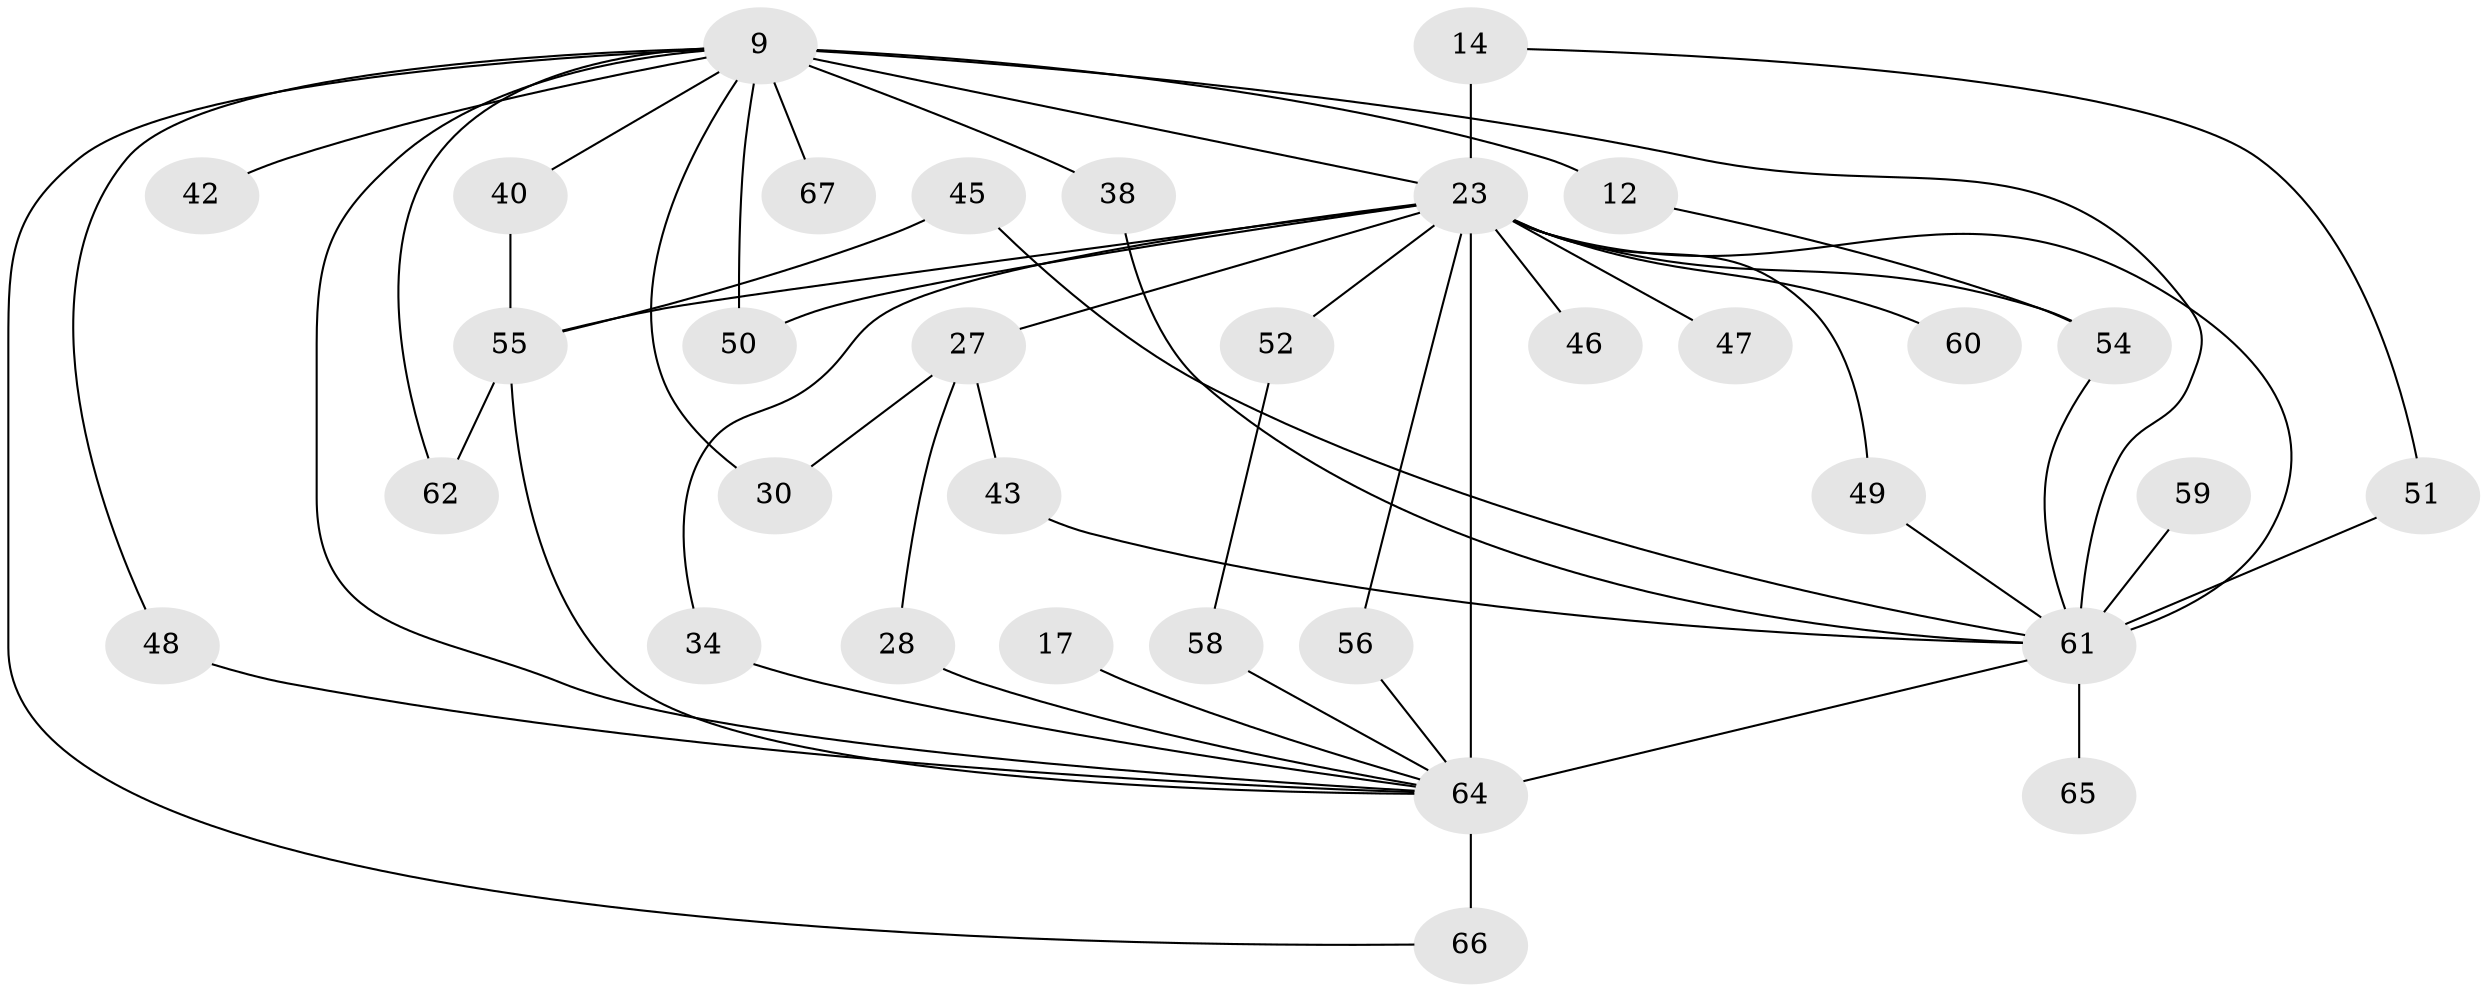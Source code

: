 // original degree distribution, {17: 0.04477611940298507, 13: 0.014925373134328358, 16: 0.04477611940298507, 20: 0.029850746268656716, 19: 0.014925373134328358, 3: 0.2537313432835821, 4: 0.04477611940298507, 2: 0.5074626865671642, 5: 0.029850746268656716, 6: 0.014925373134328358}
// Generated by graph-tools (version 1.1) at 2025/47/03/04/25 21:47:58]
// undirected, 33 vertices, 53 edges
graph export_dot {
graph [start="1"]
  node [color=gray90,style=filled];
  9 [super="+5"];
  12;
  14;
  17;
  23 [super="+11+10+8"];
  27;
  28;
  30;
  34;
  38;
  40;
  42;
  43;
  45;
  46;
  47;
  48;
  49;
  50 [super="+16"];
  51;
  52 [super="+37"];
  54 [super="+53"];
  55 [super="+35+26+33"];
  56;
  58;
  59;
  60;
  61 [super="+36+6"];
  62;
  64 [super="+39+63+57+32"];
  65;
  66 [super="+44"];
  67;
  9 -- 12 [weight=2];
  9 -- 30;
  9 -- 40;
  9 -- 42 [weight=2];
  9 -- 67 [weight=2];
  9 -- 38;
  9 -- 48;
  9 -- 62;
  9 -- 66;
  9 -- 23 [weight=8];
  9 -- 50;
  9 -- 61 [weight=4];
  9 -- 64 [weight=9];
  12 -- 54;
  14 -- 51;
  14 -- 23 [weight=2];
  17 -- 64 [weight=2];
  23 -- 27 [weight=2];
  23 -- 34;
  23 -- 46;
  23 -- 47;
  23 -- 49;
  23 -- 50 [weight=2];
  23 -- 52 [weight=4];
  23 -- 60 [weight=2];
  23 -- 55 [weight=7];
  23 -- 56;
  23 -- 61 [weight=10];
  23 -- 64 [weight=13];
  23 -- 54;
  27 -- 28;
  27 -- 30;
  27 -- 43;
  28 -- 64;
  34 -- 64;
  38 -- 61;
  40 -- 55;
  43 -- 61;
  45 -- 55;
  45 -- 61;
  48 -- 64;
  49 -- 61;
  51 -- 61;
  52 -- 58;
  54 -- 61;
  55 -- 62;
  55 -- 64 [weight=2];
  56 -- 64;
  58 -- 64;
  59 -- 61 [weight=2];
  61 -- 65 [weight=2];
  61 -- 64 [weight=7];
  64 -- 66 [weight=2];
}
